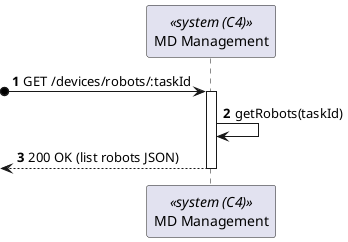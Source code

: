 @startuml process-view
autonumber

participant SYS as "MD Management" <<system (C4)>>


?o-> SYS : GET /devices/robots/:taskId
activate SYS

SYS -> SYS : getRobots(taskId)
<-- SYS : 200 OK (list robots JSON)
deactivate SYS

@enduml
